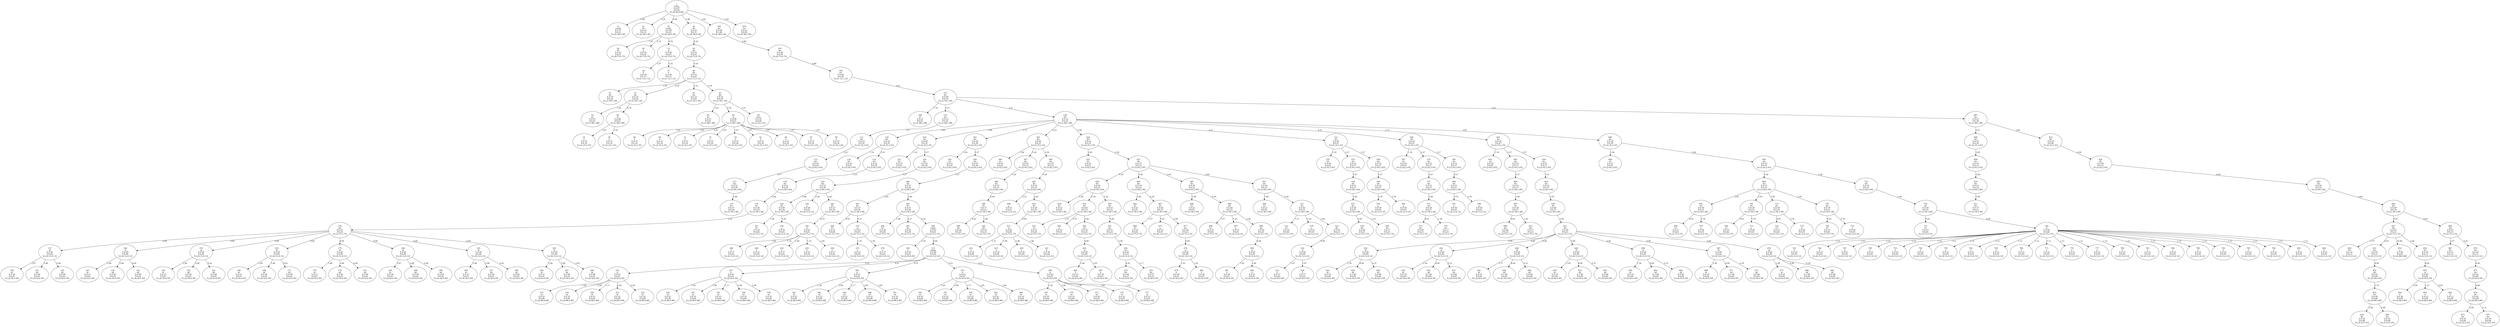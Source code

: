 digraph "webpage" {
body_fb5297ef868fa0cb9f752b0297ea2f9c [label="1\nbody\nE:0.47\nP:0.26\nS,L:[0.00,0.00]"]
script_c12fab89243811a5f2e2f4cf939d37f5 [label="13\nscript\nE:0.37\nP:0.21\nS,L:[0.38,0.38]"]
body_fb5297ef868fa0cb9f752b0297ea2f9c -> script_c12fab89243811a5f2e2f4cf939d37f5
 [label="0.00"]div_1c6dd692227a5c5a5361c4e4423dda6c [label="21\ndiv\nE:0.52\nP:0.31\nS,L:[0.38,0.38]"]
body_fb5297ef868fa0cb9f752b0297ea2f9c -> div_1c6dd692227a5c5a5361c4e4423dda6c
 [label="5.24"]script_66c0744e52dfb9e475714321ec61db8b [label="25\nscript\nE:0.24\nP:0.21\nS,L:[0.38,0.38]"]
body_fb5297ef868fa0cb9f752b0297ea2f9c -> script_66c0744e52dfb9e475714321ec61db8b
 [label="0.00"]h2_130dd8fb8b07e5e3f13813d70118dcce [label="26\nh2\nE:0.23\nP:0.01\nS,L:[0.75,0.75]"]
script_66c0744e52dfb9e475714321ec61db8b -> h2_130dd8fb8b07e5e3f13813d70118dcce
 [label="1.45"]p_95be155cf889349e020786c8366e3159 [label="28\np\nE:0.34\nP:0.02\nS,L:[0.75,0.75]"]
script_66c0744e52dfb9e475714321ec61db8b -> p_95be155cf889349e020786c8366e3159
 [label="2.72"]ul_7a0e9437049d2d80ca1f5f6d34b7ab6b [label="33\nul\nE:0.08\nP:0.03\nS,L:[0.75,0.75]"]
script_66c0744e52dfb9e475714321ec61db8b -> ul_7a0e9437049d2d80ca1f5f6d34b7ab6b
 [label="0.76"]li_7c1bfd65fc61188c87f6bacb6b619fc6 [label="34\nli\nE:0.29\nP:0.13\nS,L:[1.12,1.12]"]
ul_7a0e9437049d2d80ca1f5f6d34b7ab6b -> li_7c1bfd65fc61188c87f6bacb6b619fc6
 [label="1.47"]li_6e60403a93f7b58f3121bc91faafb3ea [label="37\nli\nE:0.30\nP:0.13\nS,L:[1.12,1.12]"]
ul_7a0e9437049d2d80ca1f5f6d34b7ab6b -> li_6e60403a93f7b58f3121bc91faafb3ea
 [label="1.52"]div_434998e54c1dd1c98b4f5ae420c2818b [label="42\ndiv\nE:0.22\nP:0.31\nS,L:[0.38,0.38]"]
body_fb5297ef868fa0cb9f752b0297ea2f9c -> div_434998e54c1dd1c98b4f5ae420c2818b
 [label="1.80"]div_5018d1fbdadc409278e4d0bcccc70e5c [label="45\ndiv\nE:0.52\nP:0.43\nS,L:[0.75,0.75]"]
div_434998e54c1dd1c98b4f5ae420c2818b -> div_5018d1fbdadc409278e4d0bcccc70e5c
 [label="5.24"]div_5028d960a1c411b0376de60c6b431ddb [label="46\ndiv\nE:0.52\nP:0.43\nS,L:[1.12,1.12]"]
div_5018d1fbdadc409278e4d0bcccc70e5c -> div_5028d960a1c411b0376de60c6b431ddb
 [label="5.24"]div_eae5231d49a7966b188aa20d78355f9f [label="47\ndiv\nE:0.19\nP:0.20\nS,L:[1.50,1.50]"]
div_5028d960a1c411b0376de60c6b431ddb -> div_eae5231d49a7966b188aa20d78355f9f
 [label="1.54"]div_332885c4c2f4d166e52ebcb920ea963e [label="51\ndiv\nE:0.23\nP:0.20\nS,L:[1.50,1.50]"]
div_5028d960a1c411b0376de60c6b431ddb -> div_332885c4c2f4d166e52ebcb920ea963e
 [label="2.32"]h2_a8121fb2b73ac0896ff591baf17a1450 [label="52\nh2\nE:0.23\nP:0.01\nS,L:[1.88,1.88]"]
div_332885c4c2f4d166e52ebcb920ea963e -> h2_a8121fb2b73ac0896ff591baf17a1450
 [label="1.45"]ul_68a589c7a7d3169f93df986e60c67ccc [label="54\nul\nE:0.08\nP:0.03\nS,L:[1.88,1.88]"]
div_332885c4c2f4d166e52ebcb920ea963e -> ul_68a589c7a7d3169f93df986e60c67ccc
 [label="0.76"]li_71b481aca41fb7b68fe2c6e58df0936e [label="55\nli\nE:0.33\nP:0.14\nS,L:[2.25,2.25]"]
ul_68a589c7a7d3169f93df986e60c67ccc -> li_71b481aca41fb7b68fe2c6e58df0936e
 [label="1.63"]li_8fa63c4628a1b28464ec0fad15faf89e [label="58\nli\nE:0.33\nP:0.14\nS,L:[2.25,2.25]"]
ul_68a589c7a7d3169f93df986e60c67ccc -> li_8fa63c4628a1b28464ec0fad15faf89e
 [label="1.63"]div_1f1d6217e494f2a5456dfd26fb3d00f1 [label="61\ndiv\nE:0.23\nP:0.20\nS,L:[1.50,1.50]"]
div_5028d960a1c411b0376de60c6b431ddb -> div_1f1d6217e494f2a5456dfd26fb3d00f1
 [label="2.32"]div_9a1cfbc14a2f0c7a38fdadc857cf62de [label="62\ndiv\nE:0.32\nP:0.20\nS,L:[1.50,1.50]"]
div_5028d960a1c411b0376de60c6b431ddb -> div_9a1cfbc14a2f0c7a38fdadc857cf62de
 [label="3.19"]h2_3091772360ca76ca8c5f30d4667769e0 [label="63\nh2\nE:0.23\nP:0.01\nS,L:[1.88,1.88]"]
div_9a1cfbc14a2f0c7a38fdadc857cf62de -> h2_3091772360ca76ca8c5f30d4667769e0
 [label="1.45"]ul_3e052009a16f91ad24e4ab1a8c48dc35 [label="65\nul\nE:0.08\nP:0.03\nS,L:[1.88,1.88]"]
div_9a1cfbc14a2f0c7a38fdadc857cf62de -> ul_3e052009a16f91ad24e4ab1a8c48dc35
 [label="0.76"]li_0e9da5a6723a672e5abedeab1d2c12eb [label="66\nli\nE:0.33\nP:0.14\nS,L:[2.25,2.25]"]
ul_3e052009a16f91ad24e4ab1a8c48dc35 -> li_0e9da5a6723a672e5abedeab1d2c12eb
 [label="1.63"]li_94ea8ef314f3858e49ef279d3fafd1ee [label="69\nli\nE:0.33\nP:0.14\nS,L:[2.25,2.25]"]
ul_3e052009a16f91ad24e4ab1a8c48dc35 -> li_94ea8ef314f3858e49ef279d3fafd1ee
 [label="1.63"]li_f35a91a9918fcd455f641ed50a78225e [label="72\nli\nE:0.33\nP:0.14\nS,L:[2.25,2.25]"]
ul_3e052009a16f91ad24e4ab1a8c48dc35 -> li_f35a91a9918fcd455f641ed50a78225e
 [label="1.63"]li_5837144e359b726584736281b919c4de [label="75\nli\nE:0.33\nP:0.24\nS,L:[2.25,2.25]"]
ul_3e052009a16f91ad24e4ab1a8c48dc35 -> li_5837144e359b726584736281b919c4de
 [label="1.67"]li_f17f91eeb5281ff2fedea5366ff2f1ca [label="78\nli\nE:0.33\nP:0.24\nS,L:[2.25,2.25]"]
ul_3e052009a16f91ad24e4ab1a8c48dc35 -> li_f17f91eeb5281ff2fedea5366ff2f1ca
 [label="1.67"]li_7e04761a2f6a079eea0140928f5b6fd8 [label="81\nli\nE:0.33\nP:0.24\nS,L:[2.25,2.25]"]
ul_3e052009a16f91ad24e4ab1a8c48dc35 -> li_7e04761a2f6a079eea0140928f5b6fd8
 [label="1.67"]li_05763edae37108c3d8899dbb7da9ebf2 [label="84\nli\nE:0.33\nP:0.24\nS,L:[2.25,2.25]"]
ul_3e052009a16f91ad24e4ab1a8c48dc35 -> li_05763edae37108c3d8899dbb7da9ebf2
 [label="1.67"]li_6c3885921614e43213b8e1652152ac86 [label="87\nli\nE:0.33\nP:0.24\nS,L:[2.25,2.25]"]
ul_3e052009a16f91ad24e4ab1a8c48dc35 -> li_6c3885921614e43213b8e1652152ac86
 [label="1.67"]li_cd14c2716ca8a94792023d1c283fa91d [label="90\nli\nE:0.33\nP:0.24\nS,L:[2.25,2.25]"]
ul_3e052009a16f91ad24e4ab1a8c48dc35 -> li_cd14c2716ca8a94792023d1c283fa91d
 [label="1.67"]form_ddd08aa1c13b14db3bbefbfb0cb6e8ec [label="94\nform\nE:0.52\nP:0.00\nS,L:[2.25,2.25]"]
div_9a1cfbc14a2f0c7a38fdadc857cf62de -> form_ddd08aa1c13b14db3bbefbfb0cb6e8ec
 [label="3.27"]div_b21b6eb8ff717a0f144ec55a33401610 [label="104\ndiv\nE:0.26\nP:1.00\nS,L:[0.38,0.38]"]
body_fb5297ef868fa0cb9f752b0297ea2f9c -> div_b21b6eb8ff717a0f144ec55a33401610
 [label="2.62"]div_09cfe943909c2e5a0a1a0d92c99a3c61 [label="105\ndiv\nE:0.49\nP:0.59\nS,L:[0.75,0.75]"]
div_b21b6eb8ff717a0f144ec55a33401610 -> div_09cfe943909c2e5a0a1a0d92c99a3c61
 [label="4.86"]div_40af9b20b50f8afd12f086c6d57bbb4c [label="106\ndiv\nE:0.49\nP:0.59\nS,L:[1.12,1.12]"]
div_09cfe943909c2e5a0a1a0d92c99a3c61 -> div_40af9b20b50f8afd12f086c6d57bbb4c
 [label="4.86"]div_9e84ef4c660207f2e81d120d16371ac6 [label="107\ndiv\nE:0.46\nP:0.35\nS,L:[1.50,1.50]"]
div_40af9b20b50f8afd12f086c6d57bbb4c -> div_9e84ef4c660207f2e81d120d16371ac6
 [label="4.61"]h1_471841606ea9a4ac4b4f6346a696ea50 [label="108\nh1\nE:0.23\nP:0.01\nS,L:[1.88,1.88]"]
div_9e84ef4c660207f2e81d120d16371ac6 -> h1_471841606ea9a4ac4b4f6346a696ea50
 [label="1.74"]div_70b1cc6dc9893f86beaea3b538c7bad1 [label="110\ndiv\nE:0.53\nP:0.35\nS,L:[1.88,1.88]"]
div_9e84ef4c660207f2e81d120d16371ac6 -> div_70b1cc6dc9893f86beaea3b538c7bad1
 [label="5.27"]div_f2f8701f76a946da4fffc9cb145646b6 [label="111\ndiv\nE:0.53\nP:0.35\nS,L:[2.25,2.25]"]
div_70b1cc6dc9893f86beaea3b538c7bad1 -> div_f2f8701f76a946da4fffc9cb145646b6
 [label="5.27"]div_bb8d61ca58cdd43eff8d11f97e0763fb [label="112\ndiv\nE:0.52\nP:0.29\nS,L:[2.62,2.62]"]
div_f2f8701f76a946da4fffc9cb145646b6 -> div_bb8d61ca58cdd43eff8d11f97e0763fb
 [label="5.21"]div_d92669f27b39ccc59277915501dceeb6 [label="113\ndiv\nE:0.52\nP:0.29\nS,L:[3.00,3.00]"]
div_bb8d61ca58cdd43eff8d11f97e0763fb -> div_d92669f27b39ccc59277915501dceeb6
 [label="4.17"]div_c2787047e9d41973892542f843595e88 [label="114\ndiv\nE:0.37\nP:0.29\nS,L:[3.38,3.38]"]
div_d92669f27b39ccc59277915501dceeb6 -> div_c2787047e9d41973892542f843595e88
 [label="2.96"]div_9bd327d702b54764823e7cd777823db8 [label="128\ndiv\nE:0.53\nP:0.35\nS,L:[1.88,1.88]"]
div_9e84ef4c660207f2e81d120d16371ac6 -> div_9bd327d702b54764823e7cd777823db8
 [label="5.27"]div_3a16cb89703fb8b8fdb2964b900fd357 [label="129\ndiv\nE:0.33\nP:0.35\nS,L:[2.25,2.25]"]
div_9bd327d702b54764823e7cd777823db8 -> div_3a16cb89703fb8b8fdb2964b900fd357
 [label="2.65"]h2_5a53cb65b265ad2162fc1b103d16c9e5 [label="130\nh2\nE:0.23\nP:0.01\nS,L:[2.62,2.62]"]
div_3a16cb89703fb8b8fdb2964b900fd357 -> h2_5a53cb65b265ad2162fc1b103d16c9e5
 [label="1.14"]div_e9e7ac00310896fb49d8be0953a9dd11 [label="133\ndiv\nE:0.52\nP:0.29\nS,L:[2.62,2.62]"]
div_3a16cb89703fb8b8fdb2964b900fd357 -> div_e9e7ac00310896fb49d8be0953a9dd11
 [label="5.21"]div_1a73d55346984739eb62d8f7875f59b1 [label="134\ndiv\nE:0.52\nP:0.29\nS,L:[3.00,3.00]"]
div_e9e7ac00310896fb49d8be0953a9dd11 -> div_1a73d55346984739eb62d8f7875f59b1
 [label="5.21"]div_5930a53d64efd3bcb58ccfdd2e45e3a3 [label="135\ndiv\nE:0.36\nP:0.29\nS,L:[3.38,3.38]"]
div_1a73d55346984739eb62d8f7875f59b1 -> div_5930a53d64efd3bcb58ccfdd2e45e3a3
 [label="2.88"]div_5e56170393e27c7e0291ee08138e49de [label="136\ndiv\nE:0.23\nP:0.20\nS,L:[3.75,3.75]"]
div_5930a53d64efd3bcb58ccfdd2e45e3a3 -> div_5e56170393e27c7e0291ee08138e49de
 [label="2.32"]dl_e73a69cea66b73cd0f1f63b47243fb8d [label="137\ndl\nE:0.00\nP:0.00\nS,L:[4.12,4.12]"]
div_5e56170393e27c7e0291ee08138e49de -> dl_e73a69cea66b73cd0f1f63b47243fb8d
 [label="0.00"]dt_2399f3f9b15212aee761aa26df2b9ed3 [label="138\ndt\nE:0.36\nP:0.01\nS,L:[4.50,4.50]"]
dl_e73a69cea66b73cd0f1f63b47243fb8d -> dt_2399f3f9b15212aee761aa26df2b9ed3
 [label="2.87"]dd_60edbed79bc2126b3203549b423c2ef0 [label="141\ndd\nE:0.56\nP:0.02\nS,L:[4.50,4.50]"]
dl_e73a69cea66b73cd0f1f63b47243fb8d -> dd_60edbed79bc2126b3203549b423c2ef0
 [label="3.48"]dd_c91c45d7d88406db72e5678fc6b75b0f [label="143\ndd\nE:0.09\nP:0.02\nS,L:[4.50,4.50]"]
dl_e73a69cea66b73cd0f1f63b47243fb8d -> dd_c91c45d7d88406db72e5678fc6b75b0f
 [label="0.44"]dl_0d7502392947732ab8fcb6b4d36bb04e [label="146\ndl\nE:0.00\nP:0.00\nS,L:[4.12,4.12]"]
div_5e56170393e27c7e0291ee08138e49de -> dl_0d7502392947732ab8fcb6b4d36bb04e
 [label="0.00"]dt_fed1103d82cf3f6e9d8b7b9be6c06992 [label="147\ndt\nE:0.21\nP:0.01\nS,L:[4.50,4.50]"]
dl_0d7502392947732ab8fcb6b4d36bb04e -> dt_fed1103d82cf3f6e9d8b7b9be6c06992
 [label="1.66"]dd_5b5d78a476b598cbc764d34a7f7edf59 [label="150\ndd\nE:0.56\nP:0.02\nS,L:[4.50,4.50]"]
dl_0d7502392947732ab8fcb6b4d36bb04e -> dd_5b5d78a476b598cbc764d34a7f7edf59
 [label="3.48"]dd_d7a740c255ab72c18140aa6fb5c7598c [label="152\ndd\nE:0.09\nP:0.02\nS,L:[4.50,4.50]"]
dl_0d7502392947732ab8fcb6b4d36bb04e -> dd_d7a740c255ab72c18140aa6fb5c7598c
 [label="0.44"]dl_4ad8ba590ae6788691028addd6735fdd [label="155\ndl\nE:0.00\nP:0.00\nS,L:[4.12,4.12]"]
div_5e56170393e27c7e0291ee08138e49de -> dl_4ad8ba590ae6788691028addd6735fdd
 [label="0.00"]dt_a478e7d8e026bb2edb90bcac241c031a [label="156\ndt\nE:0.21\nP:0.01\nS,L:[4.50,4.50]"]
dl_4ad8ba590ae6788691028addd6735fdd -> dt_a478e7d8e026bb2edb90bcac241c031a
 [label="1.66"]dd_c3adde5afe6f04d57ab63688d4da0102 [label="159\ndd\nE:0.56\nP:0.02\nS,L:[4.50,4.50]"]
dl_4ad8ba590ae6788691028addd6735fdd -> dd_c3adde5afe6f04d57ab63688d4da0102
 [label="3.48"]dd_b6983448b0b5cae8ab70dfba9b4d8f11 [label="161\ndd\nE:0.08\nP:0.02\nS,L:[4.50,4.50]"]
dl_4ad8ba590ae6788691028addd6735fdd -> dd_b6983448b0b5cae8ab70dfba9b4d8f11
 [label="0.42"]dl_46d9a58e51664e2584ca2dd3e9b25ca2 [label="165\ndl\nE:0.00\nP:0.00\nS,L:[4.12,4.12]"]
div_5e56170393e27c7e0291ee08138e49de -> dl_46d9a58e51664e2584ca2dd3e9b25ca2
 [label="0.00"]dt_e665a6c1887425f87b3535cb922061b8 [label="166\ndt\nE:0.21\nP:0.01\nS,L:[4.50,4.50]"]
dl_46d9a58e51664e2584ca2dd3e9b25ca2 -> dt_e665a6c1887425f87b3535cb922061b8
 [label="1.66"]dd_595575702fe177182bcaa0361685e156 [label="169\ndd\nE:0.56\nP:0.02\nS,L:[4.50,4.50]"]
dl_46d9a58e51664e2584ca2dd3e9b25ca2 -> dd_595575702fe177182bcaa0361685e156
 [label="3.48"]dd_f4a0d042884becf9983a35deb6a6e11b [label="171\ndd\nE:0.08\nP:0.02\nS,L:[4.50,4.50]"]
dl_46d9a58e51664e2584ca2dd3e9b25ca2 -> dd_f4a0d042884becf9983a35deb6a6e11b
 [label="0.42"]dl_2cc97f5921115f8656cf6de9869100ea [label="175\ndl\nE:0.00\nP:0.00\nS,L:[4.12,4.12]"]
div_5e56170393e27c7e0291ee08138e49de -> dl_2cc97f5921115f8656cf6de9869100ea
 [label="0.00"]dt_29e02bb9e43bc17b77b4c615461d6d34 [label="176\ndt\nE:0.21\nP:0.01\nS,L:[4.50,4.50]"]
dl_2cc97f5921115f8656cf6de9869100ea -> dt_29e02bb9e43bc17b77b4c615461d6d34
 [label="1.66"]dd_8f420b7e9054851acc2297b3ec7a1723 [label="179\ndd\nE:0.56\nP:0.02\nS,L:[4.50,4.50]"]
dl_2cc97f5921115f8656cf6de9869100ea -> dd_8f420b7e9054851acc2297b3ec7a1723
 [label="3.48"]dd_ec53a834203f16ed68a648ff68e11068 [label="181\ndd\nE:0.09\nP:0.02\nS,L:[4.50,4.50]"]
dl_2cc97f5921115f8656cf6de9869100ea -> dd_ec53a834203f16ed68a648ff68e11068
 [label="0.44"]dl_8eb0a969ae8a74b5c7a2184562b2174b [label="184\ndl\nE:0.00\nP:0.00\nS,L:[4.12,4.12]"]
div_5e56170393e27c7e0291ee08138e49de -> dl_8eb0a969ae8a74b5c7a2184562b2174b
 [label="0.00"]dt_893c45315e78b3be8490ad9fa6082b4c [label="185\ndt\nE:0.36\nP:0.01\nS,L:[4.50,4.50]"]
dl_8eb0a969ae8a74b5c7a2184562b2174b -> dt_893c45315e78b3be8490ad9fa6082b4c
 [label="2.87"]dd_03572801ebdfae3c433367577a24d0a8 [label="188\ndd\nE:0.56\nP:0.02\nS,L:[4.50,4.50]"]
dl_8eb0a969ae8a74b5c7a2184562b2174b -> dd_03572801ebdfae3c433367577a24d0a8
 [label="3.48"]dd_58065ce63e91299968e153b426ca4674 [label="190\ndd\nE:0.09\nP:0.02\nS,L:[4.50,4.50]"]
dl_8eb0a969ae8a74b5c7a2184562b2174b -> dd_58065ce63e91299968e153b426ca4674
 [label="0.44"]dl_18914ce6dc2757f7e6c5ad7e8e933fc2 [label="193\ndl\nE:0.00\nP:0.00\nS,L:[4.12,4.12]"]
div_5e56170393e27c7e0291ee08138e49de -> dl_18914ce6dc2757f7e6c5ad7e8e933fc2
 [label="0.00"]dt_77627bc226cee3f3828cfd4bf34b10f5 [label="194\ndt\nE:0.21\nP:0.01\nS,L:[4.50,4.50]"]
dl_18914ce6dc2757f7e6c5ad7e8e933fc2 -> dt_77627bc226cee3f3828cfd4bf34b10f5
 [label="1.66"]dd_57048748fdb6455e74b893ba864a32ca [label="197\ndd\nE:0.56\nP:0.02\nS,L:[4.50,4.50]"]
dl_18914ce6dc2757f7e6c5ad7e8e933fc2 -> dd_57048748fdb6455e74b893ba864a32ca
 [label="3.48"]dd_a47eafe88b69e88b30434e68a1f9e0b1 [label="199\ndd\nE:0.08\nP:0.02\nS,L:[4.50,4.50]"]
dl_18914ce6dc2757f7e6c5ad7e8e933fc2 -> dd_a47eafe88b69e88b30434e68a1f9e0b1
 [label="0.42"]dl_b1af3fdba1d7353eda4401f086cfe0c4 [label="203\ndl\nE:0.00\nP:0.00\nS,L:[4.12,4.12]"]
div_5e56170393e27c7e0291ee08138e49de -> dl_b1af3fdba1d7353eda4401f086cfe0c4
 [label="0.00"]dt_4f3d3cd532e87845b79db1b8d96c4925 [label="204\ndt\nE:0.21\nP:0.01\nS,L:[4.50,4.50]"]
dl_b1af3fdba1d7353eda4401f086cfe0c4 -> dt_4f3d3cd532e87845b79db1b8d96c4925
 [label="1.66"]dd_290e10c0f1a041d92d25b0ba408f32a1 [label="207\ndd\nE:0.56\nP:0.02\nS,L:[4.50,4.50]"]
dl_b1af3fdba1d7353eda4401f086cfe0c4 -> dd_290e10c0f1a041d92d25b0ba408f32a1
 [label="3.48"]dd_e6fe2d7dc1f4348c7874a2fd9cc5bdf2 [label="209\ndd\nE:0.08\nP:0.02\nS,L:[4.50,4.50]"]
dl_b1af3fdba1d7353eda4401f086cfe0c4 -> dd_e6fe2d7dc1f4348c7874a2fd9cc5bdf2
 [label="0.42"]div_41ee18bdbfb965470d4bb31b0558001b [label="220\ndiv\nE:0.40\nP:0.35\nS,L:[2.25,2.25]"]
div_9bd327d702b54764823e7cd777823db8 -> div_41ee18bdbfb965470d4bb31b0558001b
 [label="3.96"]h2_cdfbb1c545722f4d9f0052aaaee9e95e [label="221\nh2\nE:0.23\nP:0.01\nS,L:[2.62,2.62]"]
div_41ee18bdbfb965470d4bb31b0558001b -> h2_cdfbb1c545722f4d9f0052aaaee9e95e
 [label="1.14"]div_73161bb2223f7ab9d7c4ed709574e754 [label="224\ndiv\nE:0.53\nP:0.36\nS,L:[2.62,2.62]"]
div_41ee18bdbfb965470d4bb31b0558001b -> div_73161bb2223f7ab9d7c4ed709574e754
 [label="5.27"]div_c548fb4a29e2e11eb19ee2eafebfe09b [label="225\ndiv\nE:0.53\nP:0.36\nS,L:[3.00,3.00]"]
div_73161bb2223f7ab9d7c4ed709574e754 -> div_c548fb4a29e2e11eb19ee2eafebfe09b
 [label="5.27"]div_df7811fb2303d8cb803af041ab94ddcf [label="226\ndiv\nE:0.40\nP:0.36\nS,L:[3.38,3.38]"]
div_c548fb4a29e2e11eb19ee2eafebfe09b -> div_df7811fb2303d8cb803af041ab94ddcf
 [label="3.96"]h3_38154dbe4999de89da43980a10c45746 [label="227\nh3\nE:0.29\nP:0.04\nS,L:[3.75,3.75]"]
div_df7811fb2303d8cb803af041ab94ddcf -> h3_38154dbe4999de89da43980a10c45746
 [label="1.46"]p_09a76b6b8873bcd240b2eda54729fc26 [label="234\np\nE:0.56\nP:0.02\nS,L:[4.12,4.12]"]
div_df7811fb2303d8cb803af041ab94ddcf -> p_09a76b6b8873bcd240b2eda54729fc26
 [label="5.56"]p_ff1f3fad7d658bdc0abf9b5d48501518 [label="242\np\nE:0.56\nP:0.02\nS,L:[4.12,4.12]"]
div_c548fb4a29e2e11eb19ee2eafebfe09b -> p_ff1f3fad7d658bdc0abf9b5d48501518
 [label="5.56"]div_84f7c6a3b412734f8dd6983278583cfb [label="244\ndiv\nE:0.27\nP:0.36\nS,L:[3.38,3.38]"]
div_c548fb4a29e2e11eb19ee2eafebfe09b -> div_84f7c6a3b412734f8dd6983278583cfb
 [label="2.65"]ul_9a9711503717b64b5df1c8bd9f830ec7 [label="245\nul\nE:0.03\nP:0.01\nS,L:[3.75,3.75]"]
div_84f7c6a3b412734f8dd6983278583cfb -> ul_9a9711503717b64b5df1c8bd9f830ec7
 [label="0.33"]li_c325b57b5df7957285a5a4a6f1b6626e [label="246\nli\nE:0.37\nP:0.02\nS,L:[4.12,4.12]"]
ul_9a9711503717b64b5df1c8bd9f830ec7 -> li_c325b57b5df7957285a5a4a6f1b6626e
 [label="1.85"]li_968535eb6df09e1c7aaff5a3e0de1e29 [label="249\nli\nE:0.22\nP:0.02\nS,L:[4.12,4.12]"]
ul_9a9711503717b64b5df1c8bd9f830ec7 -> li_968535eb6df09e1c7aaff5a3e0de1e29
 [label="1.10"]li_00a042cc70f47be6423a7ac543460581 [label="252\nli\nE:0.37\nP:0.02\nS,L:[4.12,4.12]"]
ul_9a9711503717b64b5df1c8bd9f830ec7 -> li_00a042cc70f47be6423a7ac543460581
 [label="1.85"]li_9fea66f20961c49ba1a39b31cd832f79 [label="255\nli\nE:0.22\nP:0.02\nS,L:[4.12,4.12]"]
ul_9a9711503717b64b5df1c8bd9f830ec7 -> li_9fea66f20961c49ba1a39b31cd832f79
 [label="1.10"]li_40e2837bfc81974727c541e68dc0d02c [label="258\nli\nE:0.37\nP:0.02\nS,L:[4.12,4.12]"]
ul_9a9711503717b64b5df1c8bd9f830ec7 -> li_40e2837bfc81974727c541e68dc0d02c
 [label="1.85"]div_e75759e7f11b5559309344b85d586f2a [label="261\ndiv\nE:0.34\nP:0.36\nS,L:[2.25,2.25]"]
div_9bd327d702b54764823e7cd777823db8 -> div_e75759e7f11b5559309344b85d586f2a
 [label="2.75"]h2_affc96ec4e9958bae45c43a771b37272 [label="262\nh2\nE:0.21\nP:0.01\nS,L:[2.62,2.62]"]
div_e75759e7f11b5559309344b85d586f2a -> h2_affc96ec4e9958bae45c43a771b37272
 [label="1.06"]div_b9865d4f1f78f97d2c2539c88f2363fc [label="265\ndiv\nE:0.53\nP:0.36\nS,L:[2.62,2.62]"]
div_e75759e7f11b5559309344b85d586f2a -> div_b9865d4f1f78f97d2c2539c88f2363fc
 [label="5.27"]div_9940c2072948679a7988ae01cd21f605 [label="266\ndiv\nE:0.53\nP:0.36\nS,L:[3.00,3.00]"]
div_b9865d4f1f78f97d2c2539c88f2363fc -> div_9940c2072948679a7988ae01cd21f605
 [label="5.27"]div_87fce869a0e861ee5ffc96c303572b05 [label="267\ndiv\nE:0.27\nP:0.36\nS,L:[3.38,3.38]"]
div_9940c2072948679a7988ae01cd21f605 -> div_87fce869a0e861ee5ffc96c303572b05
 [label="2.65"]h3_0f6d7b5ea8fb6b0ccd17a0eb9f005253 [label="268\nh3\nE:0.21\nP:0.04\nS,L:[3.75,3.75]"]
div_87fce869a0e861ee5ffc96c303572b05 -> h3_0f6d7b5ea8fb6b0ccd17a0eb9f005253
 [label="0.83"]ul_791804f630eed9c5499b31281c400e8b [label="274\nul\nE:0.03\nP:0.01\nS,L:[3.75,3.75]"]
div_87fce869a0e861ee5ffc96c303572b05 -> ul_791804f630eed9c5499b31281c400e8b
 [label="0.33"]li_cfd52ab03f6efeaa814fd37eeb41abb9 [label="275\nli\nE:0.22\nP:0.02\nS,L:[4.12,4.12]"]
ul_791804f630eed9c5499b31281c400e8b -> li_cfd52ab03f6efeaa814fd37eeb41abb9
 [label="1.10"]li_ca31fbb2c08a339293bcc32304575d55 [label="278\nli\nE:0.37\nP:0.02\nS,L:[4.12,4.12]"]
ul_791804f630eed9c5499b31281c400e8b -> li_ca31fbb2c08a339293bcc32304575d55
 [label="1.85"]div_eb9f6d86378d512ea086bf17715f67dd [label="281\ndiv\nE:0.31\nP:0.36\nS,L:[3.38,3.38]"]
div_9940c2072948679a7988ae01cd21f605 -> div_eb9f6d86378d512ea086bf17715f67dd
 [label="2.49"]h3_22b1512ba868e1565bf1ce8cd02e4661 [label="282\nh3\nE:0.36\nP:0.04\nS,L:[3.75,3.75]"]
div_eb9f6d86378d512ea086bf17715f67dd -> h3_22b1512ba868e1565bf1ce8cd02e4661
 [label="1.46"]div_ca04c7d21bfd12db83352330779e276b [label="291\ndiv\nE:0.26\nP:0.20\nS,L:[3.75,3.75]"]
div_eb9f6d86378d512ea086bf17715f67dd -> div_ca04c7d21bfd12db83352330779e276b
 [label="2.11"]table_11b726dc8a348e3f45f60a79019719f0 [label="300\ntable\nE:0.03\nP:0.01\nS,L:[3.75,3.75]"]
div_eb9f6d86378d512ea086bf17715f67dd -> table_11b726dc8a348e3f45f60a79019719f0
 [label="0.33"]tr_bd7a9d61820265056d6853ebd204fbe6 [label="302\ntr\nE:0.39\nP:0.01\nS,L:[4.50,4.50]"]
table_11b726dc8a348e3f45f60a79019719f0 -> tr_bd7a9d61820265056d6853ebd204fbe6
 [label="1.93"]tbody_778888f6e6b9c2d7721fcc881ba99310 [label="313\ntbody\nE:0.00\nP:0.00\nS,L:[4.12,4.12]"]
table_11b726dc8a348e3f45f60a79019719f0 -> tbody_778888f6e6b9c2d7721fcc881ba99310
 [label="0.00"]tr_6882dd3b1918b806a9d2c18418a7b54c [label="314\ntr\nE:0.03\nP:0.01\nS,L:[4.50,4.50]"]
tbody_778888f6e6b9c2d7721fcc881ba99310 -> tr_6882dd3b1918b806a9d2c18418a7b54c
 [label="0.21"]td_6b3c5ed3eb0832384e0e2839977857c3 [label="315\ntd\nE:0.25\nP:0.06\nS,L:[4.88,4.88]"]
tr_6882dd3b1918b806a9d2c18418a7b54c -> td_6b3c5ed3eb0832384e0e2839977857c3
 [label="1.26"]td_14e420398a0db433454e6819ba09ec65 [label="318\ntd\nE:0.32\nP:0.06\nS,L:[4.88,4.88]"]
tr_6882dd3b1918b806a9d2c18418a7b54c -> td_14e420398a0db433454e6819ba09ec65
 [label="2.00"]td_0395d3ee1810f8855cb363a95d7bdfe4 [label="320\ntd\nE:0.23\nP:0.06\nS,L:[4.88,4.88]"]
tr_6882dd3b1918b806a9d2c18418a7b54c -> td_0395d3ee1810f8855cb363a95d7bdfe4
 [label="1.17"]td_efe2f95d59e66b2bf8f02e319859fa7f [label="323\ntd\nE:0.32\nP:0.06\nS,L:[4.88,4.88]"]
tr_6882dd3b1918b806a9d2c18418a7b54c -> td_efe2f95d59e66b2bf8f02e319859fa7f
 [label="2.00"]td_2624b41fe4886bc87224ec7427ff1a84 [label="325\ntd\nE:0.32\nP:0.06\nS,L:[4.88,4.88]"]
tr_6882dd3b1918b806a9d2c18418a7b54c -> td_2624b41fe4886bc87224ec7427ff1a84
 [label="2.00"]tr_554059f587445525f63d5a5a79eddca8 [label="327\ntr\nE:0.03\nP:0.01\nS,L:[4.50,4.50]"]
tbody_778888f6e6b9c2d7721fcc881ba99310 -> tr_554059f587445525f63d5a5a79eddca8
 [label="0.21"]td_1df1243d9f230106d6e54cbea3a7fe01 [label="328\ntd\nE:0.25\nP:0.06\nS,L:[4.88,4.88]"]
tr_554059f587445525f63d5a5a79eddca8 -> td_1df1243d9f230106d6e54cbea3a7fe01
 [label="1.26"]td_75716546a033ab683ddf23c5b2c83b8a [label="331\ntd\nE:0.32\nP:0.06\nS,L:[4.88,4.88]"]
tr_554059f587445525f63d5a5a79eddca8 -> td_75716546a033ab683ddf23c5b2c83b8a
 [label="2.00"]td_3fcd206609b1c29857e9f7ea1d7b4b48 [label="333\ntd\nE:0.23\nP:0.06\nS,L:[4.88,4.88]"]
tr_554059f587445525f63d5a5a79eddca8 -> td_3fcd206609b1c29857e9f7ea1d7b4b48
 [label="1.17"]td_cbf9991f3ac78a722243220cb20af8d1 [label="336\ntd\nE:0.32\nP:0.06\nS,L:[4.88,4.88]"]
tr_554059f587445525f63d5a5a79eddca8 -> td_cbf9991f3ac78a722243220cb20af8d1
 [label="2.00"]td_2770d4ca4d932e875eb2894ca422cfbc [label="338\ntd\nE:0.32\nP:0.06\nS,L:[4.88,4.88]"]
tr_554059f587445525f63d5a5a79eddca8 -> td_2770d4ca4d932e875eb2894ca422cfbc
 [label="2.00"]tr_539628cb3332dae6a989d2d1d6e9a544 [label="340\ntr\nE:0.03\nP:0.01\nS,L:[4.50,4.50]"]
tbody_778888f6e6b9c2d7721fcc881ba99310 -> tr_539628cb3332dae6a989d2d1d6e9a544
 [label="0.21"]td_65814160fb494fd64189ecd1333f78bf [label="341\ntd\nE:0.25\nP:0.06\nS,L:[4.88,4.88]"]
tr_539628cb3332dae6a989d2d1d6e9a544 -> td_65814160fb494fd64189ecd1333f78bf
 [label="1.26"]td_7f950d364335702dd0030d6ca49a15c2 [label="344\ntd\nE:0.32\nP:0.06\nS,L:[4.88,4.88]"]
tr_539628cb3332dae6a989d2d1d6e9a544 -> td_7f950d364335702dd0030d6ca49a15c2
 [label="2.00"]td_cde44fd58fb745eac68c375f745201a3 [label="346\ntd\nE:0.23\nP:0.06\nS,L:[4.88,4.88]"]
tr_539628cb3332dae6a989d2d1d6e9a544 -> td_cde44fd58fb745eac68c375f745201a3
 [label="1.17"]td_0dfdffe1d74e95f8857ea42ccde98603 [label="349\ntd\nE:0.32\nP:0.06\nS,L:[4.88,4.88]"]
tr_539628cb3332dae6a989d2d1d6e9a544 -> td_0dfdffe1d74e95f8857ea42ccde98603
 [label="2.00"]td_9a9414072449c2fd6ea022e4b74558c5 [label="351\ntd\nE:0.32\nP:0.06\nS,L:[4.88,4.88]"]
tr_539628cb3332dae6a989d2d1d6e9a544 -> td_9a9414072449c2fd6ea022e4b74558c5
 [label="2.00"]tr_76c77f5cabdd8917f79db4ca231b84ea [label="353\ntr\nE:0.03\nP:0.01\nS,L:[4.50,4.50]"]
tbody_778888f6e6b9c2d7721fcc881ba99310 -> tr_76c77f5cabdd8917f79db4ca231b84ea
 [label="0.21"]td_59b489be05e38296eb58dbf3a3585a40 [label="354\ntd\nE:0.25\nP:0.06\nS,L:[4.88,4.88]"]
tr_76c77f5cabdd8917f79db4ca231b84ea -> td_59b489be05e38296eb58dbf3a3585a40
 [label="1.26"]td_25d2efb857a25f204abd38d9bc804a08 [label="357\ntd\nE:0.32\nP:0.06\nS,L:[4.88,4.88]"]
tr_76c77f5cabdd8917f79db4ca231b84ea -> td_25d2efb857a25f204abd38d9bc804a08
 [label="2.00"]td_94941185145f9151a1f080121ae280cf [label="359\ntd\nE:0.23\nP:0.06\nS,L:[4.88,4.88]"]
tr_76c77f5cabdd8917f79db4ca231b84ea -> td_94941185145f9151a1f080121ae280cf
 [label="1.17"]td_80a7d5e3bcbbbd21a5510265ddc448bf [label="362\ntd\nE:0.32\nP:0.06\nS,L:[4.88,4.88]"]
tr_76c77f5cabdd8917f79db4ca231b84ea -> td_80a7d5e3bcbbbd21a5510265ddc448bf
 [label="2.00"]td_1df58417b003f1fe0fbb79a51817ef67 [label="364\ntd\nE:0.32\nP:0.06\nS,L:[4.88,4.88]"]
tr_76c77f5cabdd8917f79db4ca231b84ea -> td_1df58417b003f1fe0fbb79a51817ef67
 [label="2.00"]tr_53763b502b5bc5dd89686058bae7d5a9 [label="366\ntr\nE:0.03\nP:0.01\nS,L:[4.50,4.50]"]
tbody_778888f6e6b9c2d7721fcc881ba99310 -> tr_53763b502b5bc5dd89686058bae7d5a9
 [label="0.21"]td_510faec63fa16818d73333414d343b28 [label="367\ntd\nE:0.25\nP:0.06\nS,L:[4.88,4.88]"]
tr_53763b502b5bc5dd89686058bae7d5a9 -> td_510faec63fa16818d73333414d343b28
 [label="1.26"]td_ef7e25f6287e196428ac6a6c21337ed5 [label="370\ntd\nE:0.32\nP:0.06\nS,L:[4.88,4.88]"]
tr_53763b502b5bc5dd89686058bae7d5a9 -> td_ef7e25f6287e196428ac6a6c21337ed5
 [label="2.00"]td_8d1b6c5b2f94d78e6fb2cab379f55590 [label="372\ntd\nE:0.24\nP:0.05\nS,L:[4.88,4.88]"]
tr_53763b502b5bc5dd89686058bae7d5a9 -> td_8d1b6c5b2f94d78e6fb2cab379f55590
 [label="1.18"]td_3cd97fa4680169ee3bd3a17b6913937d [label="375\ntd\nE:0.31\nP:0.05\nS,L:[4.88,4.88]"]
tr_53763b502b5bc5dd89686058bae7d5a9 -> td_3cd97fa4680169ee3bd3a17b6913937d
 [label="1.92"]td_9ba548a819e6fb5a5324347f5cc433e3 [label="377\ntd\nE:0.31\nP:0.05\nS,L:[4.88,4.88]"]
tr_53763b502b5bc5dd89686058bae7d5a9 -> td_9ba548a819e6fb5a5324347f5cc433e3
 [label="1.92"]div_9061090ba807b60f609a9cc132bb13da [label="383\ndiv\nE:0.42\nP:0.51\nS,L:[2.25,2.25]"]
div_9bd327d702b54764823e7cd777823db8 -> div_9061090ba807b60f609a9cc132bb13da
 [label="4.22"]h2_84a27ca3b2e724a4b948d617df82b3ad [label="384\nh2\nE:0.21\nP:0.01\nS,L:[2.62,2.62]"]
div_9061090ba807b60f609a9cc132bb13da -> h2_84a27ca3b2e724a4b948d617df82b3ad
 [label="1.04"]div_5a0bda036b1004a71fca89c8fed17afe [label="387\ndiv\nE:0.53\nP:0.33\nS,L:[2.62,2.62]"]
div_9061090ba807b60f609a9cc132bb13da -> div_5a0bda036b1004a71fca89c8fed17afe
 [label="5.26"]div_2f6136af4229802fdac80496da326238 [label="388\ndiv\nE:0.53\nP:0.33\nS,L:[3.00,3.00]"]
div_5a0bda036b1004a71fca89c8fed17afe -> div_2f6136af4229802fdac80496da326238
 [label="5.26"]div_6ffe317386203c8e6c64b87cc8ff0a48 [label="389\ndiv\nE:0.37\nP:0.33\nS,L:[3.38,3.38]"]
div_2f6136af4229802fdac80496da326238 -> div_6ffe317386203c8e6c64b87cc8ff0a48
 [label="3.00"]div_e7242a6398af6ba2c925baf59d51afed [label="390\ndiv\nE:0.44\nP:0.23\nS,L:[3.75,3.75]"]
div_6ffe317386203c8e6c64b87cc8ff0a48 -> div_e7242a6398af6ba2c925baf59d51afed
 [label="4.42"]div_8153c9a6642087797be7672d6b0f8e81 [label="392\ndiv\nE:0.19\nP:0.23\nS,L:[3.75,3.75]"]
div_6ffe317386203c8e6c64b87cc8ff0a48 -> div_8153c9a6642087797be7672d6b0f8e81
 [label="1.48"]div_bf33783f4a26e707978d8655122f5055 [label="400\ndiv\nE:0.53\nP:0.33\nS,L:[2.62,2.62]"]
div_9061090ba807b60f609a9cc132bb13da -> div_bf33783f4a26e707978d8655122f5055
 [label="5.26"]div_bb24a60d56b2c19f550234c97d172f72 [label="401\ndiv\nE:0.53\nP:0.33\nS,L:[3.00,3.00]"]
div_bf33783f4a26e707978d8655122f5055 -> div_bb24a60d56b2c19f550234c97d172f72
 [label="5.26"]p_2ab9dae1848ece15830e5582f659a1ad [label="408\np\nE:0.53\nP:0.01\nS,L:[4.12,4.12]"]
div_bb24a60d56b2c19f550234c97d172f72 -> p_2ab9dae1848ece15830e5582f659a1ad
 [label="5.33"]div_df383dc5c33b56fedf421333406d78e6 [label="410\ndiv\nE:0.26\nP:0.33\nS,L:[3.38,3.38]"]
div_bb24a60d56b2c19f550234c97d172f72 -> div_df383dc5c33b56fedf421333406d78e6
 [label="2.64"]ul_cba292c6de433dbc8bc15876ef6ddd2a [label="411\nul\nE:0.00\nP:0.00\nS,L:[3.75,3.75]"]
div_df383dc5c33b56fedf421333406d78e6 -> ul_cba292c6de433dbc8bc15876ef6ddd2a
 [label="0.00"]li_59bff0c5f36afd9f6da81d4aa7dbf5e6 [label="412\nli\nE:0.24\nP:0.04\nS,L:[4.12,4.12]"]
ul_cba292c6de433dbc8bc15876ef6ddd2a -> li_59bff0c5f36afd9f6da81d4aa7dbf5e6
 [label="1.21"]li_cad44a2768ed01228c3a5f545ccb715d [label="415\nli\nE:0.39\nP:0.04\nS,L:[4.12,4.12]"]
ul_cba292c6de433dbc8bc15876ef6ddd2a -> li_cad44a2768ed01228c3a5f545ccb715d
 [label="1.96"]li_0f73c1f06bd4ed1dc412e288db4ee804 [label="418\nli\nE:0.39\nP:0.04\nS,L:[4.12,4.12]"]
ul_cba292c6de433dbc8bc15876ef6ddd2a -> li_0f73c1f06bd4ed1dc412e288db4ee804
 [label="1.96"]li_7bed45718006bed73ba0a2aec5fdd6f8 [label="421\nli\nE:0.39\nP:0.04\nS,L:[4.12,4.12]"]
ul_cba292c6de433dbc8bc15876ef6ddd2a -> li_7bed45718006bed73ba0a2aec5fdd6f8
 [label="1.96"]div_e4ab2a14d0daba685c3eb5130e423d67 [label="424\ndiv\nE:0.32\nP:0.51\nS,L:[2.25,2.25]"]
div_9bd327d702b54764823e7cd777823db8 -> div_e4ab2a14d0daba685c3eb5130e423d67
 [label="2.58"]h2_e16e83f42a1890a16b3edf955f07ecdb [label="425\nh2\nE:0.23\nP:0.01\nS,L:[2.62,2.62]"]
div_e4ab2a14d0daba685c3eb5130e423d67 -> h2_e16e83f42a1890a16b3edf955f07ecdb
 [label="1.45"]div_e48b949f849598ebcf0c8881fc6c849a [label="427\ndiv\nE:0.53\nP:0.33\nS,L:[2.62,2.62]"]
div_e4ab2a14d0daba685c3eb5130e423d67 -> div_e48b949f849598ebcf0c8881fc6c849a
 [label="5.26"]div_22dd17e83291f0fb951ca899ffe0e988 [label="428\ndiv\nE:0.44\nP:0.33\nS,L:[3.00,3.00]"]
div_e48b949f849598ebcf0c8881fc6c849a -> div_22dd17e83291f0fb951ca899ffe0e988
 [label="4.39"]h2_9774c097b5a11f36e46d708caf78012c [label="429\nh2\nE:0.22\nP:0.01\nS,L:[3.38,3.38]"]
div_22dd17e83291f0fb951ca899ffe0e988 -> h2_9774c097b5a11f36e46d708caf78012c
 [label="1.08"]div_2781234be693a0ab30e74f4c4173d3ff [label="432\ndiv\nE:0.44\nP:0.33\nS,L:[3.38,3.38]"]
div_22dd17e83291f0fb951ca899ffe0e988 -> div_2781234be693a0ab30e74f4c4173d3ff
 [label="4.39"]h3_c89485c4310a990164e2a7077faf87ba [label="433\nh3\nE:0.25\nP:0.02\nS,L:[3.75,3.75]"]
div_2781234be693a0ab30e74f4c4173d3ff -> h3_c89485c4310a990164e2a7077faf87ba
 [label="1.27"]p_f15ce71607fe78a52c7eda59391abb67 [label="440\np\nE:0.53\nP:0.01\nS,L:[4.12,4.12]"]
div_2781234be693a0ab30e74f4c4173d3ff -> p_f15ce71607fe78a52c7eda59391abb67
 [label="5.33"]div_95e184f7db8bbf70f6220e9240f57820 [label="442\ndiv\nE:0.24\nP:0.23\nS,L:[3.75,3.75]"]
div_2781234be693a0ab30e74f4c4173d3ff -> div_95e184f7db8bbf70f6220e9240f57820
 [label="2.44"]ul_7c779442f7d6bbd928059709552c0c8b [label="443\nul\nE:0.00\nP:0.00\nS,L:[4.12,4.12]"]
div_95e184f7db8bbf70f6220e9240f57820 -> ul_7c779442f7d6bbd928059709552c0c8b
 [label="0.00"]li_f68b60abbb50ac30ba6f0bb6948b13fd [label="444\nli\nE:0.21\nP:0.01\nS,L:[4.50,4.50]"]
ul_7c779442f7d6bbd928059709552c0c8b -> li_f68b60abbb50ac30ba6f0bb6948b13fd
 [label="1.06"]li_ac0102877deba84a9a15ac41b9d10e98 [label="447\nli\nE:0.36\nP:0.01\nS,L:[4.50,4.50]"]
ul_7c779442f7d6bbd928059709552c0c8b -> li_ac0102877deba84a9a15ac41b9d10e98
 [label="1.81"]div_a0ba4eb4826ad72938c81de0901fe5c9 [label="450\ndiv\nE:0.53\nP:0.33\nS,L:[3.38,3.38]"]
div_22dd17e83291f0fb951ca899ffe0e988 -> div_a0ba4eb4826ad72938c81de0901fe5c9
 [label="5.26"]div_a216dee1102bf3a03d6540d8537a8ba2 [label="451\ndiv\nE:0.51\nP:0.23\nS,L:[3.75,3.75]"]
div_a0ba4eb4826ad72938c81de0901fe5c9 -> div_a216dee1102bf3a03d6540d8537a8ba2
 [label="5.06"]div_a9c641d4ebe316aae311228ef77af7ba [label="452\ndiv\nE:0.45\nP:0.23\nS,L:[4.12,4.12]"]
div_a216dee1102bf3a03d6540d8537a8ba2 -> div_a9c641d4ebe316aae311228ef77af7ba
 [label="3.58"]div_5da6ef8bb66e97c49a5db8947549cf65 [label="453\ndiv\nE:0.44\nP:0.23\nS,L:[4.50,4.50]"]
div_a9c641d4ebe316aae311228ef77af7ba -> div_5da6ef8bb66e97c49a5db8947549cf65
 [label="4.42"]div_ff590d5142f2bcc88b601d36b9942f93 [label="455\ndiv\nE:0.27\nP:0.23\nS,L:[4.50,4.50]"]
div_a9c641d4ebe316aae311228ef77af7ba -> div_ff590d5142f2bcc88b601d36b9942f93
 [label="2.17"]div_3dcfc966d130860fcebc82183902cd11 [label="463\ndiv\nE:0.39\nP:0.33\nS,L:[3.00,3.00]"]
div_e48b949f849598ebcf0c8881fc6c849a -> div_3dcfc966d130860fcebc82183902cd11
 [label="3.95"]h2_00f6591e3484ff811cde7d003ad80098 [label="464\nh2\nE:0.22\nP:0.01\nS,L:[3.38,3.38]"]
div_3dcfc966d130860fcebc82183902cd11 -> h2_00f6591e3484ff811cde7d003ad80098
 [label="1.08"]div_3419411cfae3dbb5f7727be5caea24e1 [label="467\ndiv\nE:0.44\nP:0.33\nS,L:[3.38,3.38]"]
div_3dcfc966d130860fcebc82183902cd11 -> div_3419411cfae3dbb5f7727be5caea24e1
 [label="4.39"]h3_dc5ac349d5dca71dca58c2ac4fc08a23 [label="468\nh3\nE:0.25\nP:0.02\nS,L:[3.75,3.75]"]
div_3419411cfae3dbb5f7727be5caea24e1 -> h3_dc5ac349d5dca71dca58c2ac4fc08a23
 [label="1.27"]p_00a1b1951a6ac3c853663b3934e7b095 [label="475\np\nE:0.53\nP:0.01\nS,L:[4.12,4.12]"]
div_3419411cfae3dbb5f7727be5caea24e1 -> p_00a1b1951a6ac3c853663b3934e7b095
 [label="5.33"]div_6338aea08125ebd7230f900013acbc58 [label="477\ndiv\nE:0.24\nP:0.23\nS,L:[3.75,3.75]"]
div_3419411cfae3dbb5f7727be5caea24e1 -> div_6338aea08125ebd7230f900013acbc58
 [label="2.44"]ul_ce61515999dcca90db91e03b95eb39bf [label="478\nul\nE:0.00\nP:0.00\nS,L:[4.12,4.12]"]
div_6338aea08125ebd7230f900013acbc58 -> ul_ce61515999dcca90db91e03b95eb39bf
 [label="0.00"]li_83f04ea5f54b721b6f811eaebfecdb5d [label="479\nli\nE:0.36\nP:0.01\nS,L:[4.50,4.50]"]
ul_ce61515999dcca90db91e03b95eb39bf -> li_83f04ea5f54b721b6f811eaebfecdb5d
 [label="1.81"]li_0d55d7fa50c1487a34db91269c01dd7e [label="482\nli\nE:0.36\nP:0.01\nS,L:[4.50,4.50]"]
ul_ce61515999dcca90db91e03b95eb39bf -> li_0d55d7fa50c1487a34db91269c01dd7e
 [label="1.81"]div_9f456ba3fd2585bb02f5965c97d0d42a [label="485\ndiv\nE:0.39\nP:0.33\nS,L:[3.00,3.00]"]
div_e48b949f849598ebcf0c8881fc6c849a -> div_9f456ba3fd2585bb02f5965c97d0d42a
 [label="3.95"]h2_c4530ea7fcd96f79b987079c225fbeea [label="486\nh2\nE:0.22\nP:0.01\nS,L:[3.38,3.38]"]
div_9f456ba3fd2585bb02f5965c97d0d42a -> h2_c4530ea7fcd96f79b987079c225fbeea
 [label="1.08"]div_379768de7ecc7b593f878f46ef6a5098 [label="489\ndiv\nE:0.44\nP:0.33\nS,L:[3.38,3.38]"]
div_9f456ba3fd2585bb02f5965c97d0d42a -> div_379768de7ecc7b593f878f46ef6a5098
 [label="4.39"]h3_e6a6cb688b5422b26970df2b64a1211c [label="490\nh3\nE:0.25\nP:0.02\nS,L:[3.75,3.75]"]
div_379768de7ecc7b593f878f46ef6a5098 -> h3_e6a6cb688b5422b26970df2b64a1211c
 [label="1.27"]p_849f4504674469bb7d958bc4a3fde1b8 [label="497\np\nE:0.53\nP:0.01\nS,L:[4.12,4.12]"]
div_379768de7ecc7b593f878f46ef6a5098 -> p_849f4504674469bb7d958bc4a3fde1b8
 [label="5.33"]div_7af0b167803475cd1c30f5c9972e1edc [label="499\ndiv\nE:0.24\nP:0.23\nS,L:[3.75,3.75]"]
div_379768de7ecc7b593f878f46ef6a5098 -> div_7af0b167803475cd1c30f5c9972e1edc
 [label="2.44"]ul_bb25929b014ef4e72b0b41fd79ec3f52 [label="500\nul\nE:0.00\nP:0.00\nS,L:[4.12,4.12]"]
div_7af0b167803475cd1c30f5c9972e1edc -> ul_bb25929b014ef4e72b0b41fd79ec3f52
 [label="0.00"]li_8637993bb6763ce4263ec0b8b02b5fd2 [label="501\nli\nE:0.36\nP:0.01\nS,L:[4.50,4.50]"]
ul_bb25929b014ef4e72b0b41fd79ec3f52 -> li_8637993bb6763ce4263ec0b8b02b5fd2
 [label="1.81"]li_d1b92d6ca1f17d87349f1342006d1510 [label="504\nli\nE:0.21\nP:0.01\nS,L:[4.50,4.50]"]
ul_bb25929b014ef4e72b0b41fd79ec3f52 -> li_d1b92d6ca1f17d87349f1342006d1510
 [label="1.06"]div_c47b3fbc97dededa8132807664290aa0 [label="507\ndiv\nE:0.39\nP:0.33\nS,L:[3.00,3.00]"]
div_e48b949f849598ebcf0c8881fc6c849a -> div_c47b3fbc97dededa8132807664290aa0
 [label="3.95"]h2_f1f3d6bc7e276b574802156febecf8fb [label="508\nh2\nE:0.22\nP:0.01\nS,L:[3.38,3.38]"]
div_c47b3fbc97dededa8132807664290aa0 -> h2_f1f3d6bc7e276b574802156febecf8fb
 [label="1.08"]div_862db6e7800c8c27f8778e44ed62487e [label="511\ndiv\nE:0.44\nP:0.33\nS,L:[3.38,3.38]"]
div_c47b3fbc97dededa8132807664290aa0 -> div_862db6e7800c8c27f8778e44ed62487e
 [label="4.39"]h3_1cae8608b3a3298adcb57660b6eb6a47 [label="512\nh3\nE:0.25\nP:0.02\nS,L:[3.75,3.75]"]
div_862db6e7800c8c27f8778e44ed62487e -> h3_1cae8608b3a3298adcb57660b6eb6a47
 [label="1.27"]p_e1078fdbb13ed3cf696d353c60ed9016 [label="519\np\nE:0.53\nP:0.01\nS,L:[4.12,4.12]"]
div_862db6e7800c8c27f8778e44ed62487e -> p_e1078fdbb13ed3cf696d353c60ed9016
 [label="5.33"]div_4a853ca70adf407606f4f746b3c0fea5 [label="521\ndiv\nE:0.24\nP:0.23\nS,L:[3.75,3.75]"]
div_862db6e7800c8c27f8778e44ed62487e -> div_4a853ca70adf407606f4f746b3c0fea5
 [label="2.44"]ul_90bcc73f2a9eab8753b558965ffe33e8 [label="522\nul\nE:0.00\nP:0.00\nS,L:[4.12,4.12]"]
div_4a853ca70adf407606f4f746b3c0fea5 -> ul_90bcc73f2a9eab8753b558965ffe33e8
 [label="0.00"]li_492f3ba2d5503a63a6b309a85d8a6a10 [label="523\nli\nE:0.37\nP:0.02\nS,L:[4.50,4.50]"]
ul_90bcc73f2a9eab8753b558965ffe33e8 -> li_492f3ba2d5503a63a6b309a85d8a6a10
 [label="1.87"]li_9bfe4152daed03ca3ffd82c432c8e74a [label="526\nli\nE:0.37\nP:0.02\nS,L:[4.50,4.50]"]
ul_90bcc73f2a9eab8753b558965ffe33e8 -> li_9bfe4152daed03ca3ffd82c432c8e74a
 [label="1.87"]div_235998e76907346d5adb155988e94084 [label="531\ndiv\nE:0.43\nP:0.47\nS,L:[2.25,2.25]"]
div_9bd327d702b54764823e7cd777823db8 -> div_235998e76907346d5adb155988e94084
 [label="4.31"]h2_ba11fdd40b2be448720734a8261f4ee4 [label="532\nh2\nE:0.24\nP:0.02\nS,L:[2.62,2.62]"]
div_235998e76907346d5adb155988e94084 -> h2_ba11fdd40b2be448720734a8261f4ee4
 [label="1.18"]div_c1394a6805b1966c652f6baf515d2304 [label="535\ndiv\nE:0.53\nP:0.37\nS,L:[2.62,2.62]"]
div_235998e76907346d5adb155988e94084 -> div_c1394a6805b1966c652f6baf515d2304
 [label="5.27"]div_02eb2841ce4e044864df8c12e2d3decb [label="536\ndiv\nE:0.53\nP:0.37\nS,L:[3.00,3.00]"]
div_c1394a6805b1966c652f6baf515d2304 -> div_02eb2841ce4e044864df8c12e2d3decb
 [label="5.27"]div_a41d93a17eb93122f124eff0ebffcfbd [label="537\ndiv\nE:0.38\nP:0.37\nS,L:[3.38,3.38]"]
div_02eb2841ce4e044864df8c12e2d3decb -> div_a41d93a17eb93122f124eff0ebffcfbd
 [label="3.00"]div_140690357d6b718bec5140d2159f64a7 [label="538\ndiv\nE:0.44\nP:0.23\nS,L:[3.75,3.75]"]
div_a41d93a17eb93122f124eff0ebffcfbd -> div_140690357d6b718bec5140d2159f64a7
 [label="4.42"]div_797c71321555f129e068f7cb27961c05 [label="540\ndiv\nE:0.17\nP:0.23\nS,L:[3.75,3.75]"]
div_a41d93a17eb93122f124eff0ebffcfbd -> div_797c71321555f129e068f7cb27961c05
 [label="1.39"]div_3e5a01eef7ecf083f9c05ae56b9f67f2 [label="548\ndiv\nE:0.53\nP:0.37\nS,L:[2.62,2.62]"]
div_235998e76907346d5adb155988e94084 -> div_3e5a01eef7ecf083f9c05ae56b9f67f2
 [label="5.27"]div_92f60adff4b47b1bc938968929a574d1 [label="549\ndiv\nE:0.53\nP:0.37\nS,L:[3.00,3.00]"]
div_3e5a01eef7ecf083f9c05ae56b9f67f2 -> div_92f60adff4b47b1bc938968929a574d1
 [label="5.27"]p_27f12c390c97176f3a6f5e9fa5c4e499 [label="556\np\nE:0.58\nP:0.03\nS,L:[4.12,4.12]"]
div_92f60adff4b47b1bc938968929a574d1 -> p_27f12c390c97176f3a6f5e9fa5c4e499
 [label="5.76"]p_e7a48d9a4c3ee3e8dde9d23d548879cd [label="564\np\nE:0.58\nP:0.03\nS,L:[4.12,4.12]"]
div_92f60adff4b47b1bc938968929a574d1 -> p_e7a48d9a4c3ee3e8dde9d23d548879cd
 [label="5.76"]div_a9a9009407e30c648276e163fc935123 [label="566\ndiv\nE:0.43\nP:0.47\nS,L:[2.25,2.25]"]
div_9bd327d702b54764823e7cd777823db8 -> div_a9a9009407e30c648276e163fc935123
 [label="4.31"]h2_111e9e87ac806af148ad7079a0d7eb58 [label="567\nh2\nE:0.24\nP:0.02\nS,L:[2.62,2.62]"]
div_a9a9009407e30c648276e163fc935123 -> h2_111e9e87ac806af148ad7079a0d7eb58
 [label="1.18"]div_17cd0e4983287dd61ed3bd22054ae64d [label="570\ndiv\nE:0.53\nP:0.37\nS,L:[2.62,2.62]"]
div_a9a9009407e30c648276e163fc935123 -> div_17cd0e4983287dd61ed3bd22054ae64d
 [label="5.27"]div_a3f16693e660d9c1f070aafb7cc05319 [label="571\ndiv\nE:0.53\nP:0.37\nS,L:[3.00,3.00]"]
div_17cd0e4983287dd61ed3bd22054ae64d -> div_a3f16693e660d9c1f070aafb7cc05319
 [label="5.27"]div_b1df899569fc6a3e524c84f1179e9883 [label="572\ndiv\nE:0.38\nP:0.37\nS,L:[3.38,3.38]"]
div_a3f16693e660d9c1f070aafb7cc05319 -> div_b1df899569fc6a3e524c84f1179e9883
 [label="3.00"]div_aaec454f262830225bc3dddca06d25f9 [label="573\ndiv\nE:0.44\nP:0.23\nS,L:[3.75,3.75]"]
div_b1df899569fc6a3e524c84f1179e9883 -> div_aaec454f262830225bc3dddca06d25f9
 [label="4.42"]div_56bac2f7844fd84af29e4d05347e5109 [label="575\ndiv\nE:0.17\nP:0.23\nS,L:[3.75,3.75]"]
div_b1df899569fc6a3e524c84f1179e9883 -> div_56bac2f7844fd84af29e4d05347e5109
 [label="1.39"]div_bbee390bb73ee7d15b3ff5e05151377e [label="583\ndiv\nE:0.53\nP:0.37\nS,L:[2.62,2.62]"]
div_a9a9009407e30c648276e163fc935123 -> div_bbee390bb73ee7d15b3ff5e05151377e
 [label="5.27"]div_ea438bca0065851274f4d844b5f45ede [label="584\ndiv\nE:0.53\nP:0.37\nS,L:[3.00,3.00]"]
div_bbee390bb73ee7d15b3ff5e05151377e -> div_ea438bca0065851274f4d844b5f45ede
 [label="5.27"]p_a06901295a7ba5776a60c961e69721d7 [label="591\np\nE:0.58\nP:0.03\nS,L:[4.12,4.12]"]
div_ea438bca0065851274f4d844b5f45ede -> p_a06901295a7ba5776a60c961e69721d7
 [label="5.76"]p_c1f495f76a9ecff63d30211d6608c411 [label="599\np\nE:0.58\nP:0.03\nS,L:[4.12,4.12]"]
div_ea438bca0065851274f4d844b5f45ede -> p_c1f495f76a9ecff63d30211d6608c411
 [label="5.76"]div_edb892292d70710156bfc6aec2fec8f2 [label="601\ndiv\nE:0.34\nP:0.47\nS,L:[2.25,2.25]"]
div_9bd327d702b54764823e7cd777823db8 -> div_edb892292d70710156bfc6aec2fec8f2
 [label="2.71"]h2_d111bc1608569f7dab4151e70106b0ec [label="602\nh2\nE:0.24\nP:0.02\nS,L:[2.62,2.62]"]
div_edb892292d70710156bfc6aec2fec8f2 -> h2_d111bc1608569f7dab4151e70106b0ec
 [label="1.18"]div_3b2f0ab3f44cc2e3563c716426c2dd0f [label="605\ndiv\nE:0.53\nP:0.37\nS,L:[2.62,2.62]"]
div_edb892292d70710156bfc6aec2fec8f2 -> div_3b2f0ab3f44cc2e3563c716426c2dd0f
 [label="5.27"]div_034041548ccf83d4f986afcbfe5fb1cd [label="606\ndiv\nE:0.53\nP:0.37\nS,L:[3.00,3.00]"]
div_3b2f0ab3f44cc2e3563c716426c2dd0f -> div_034041548ccf83d4f986afcbfe5fb1cd
 [label="5.27"]div_1489c0c2e556549ec0a1217313d9d4e8 [label="607\ndiv\nE:0.38\nP:0.37\nS,L:[3.38,3.38]"]
div_034041548ccf83d4f986afcbfe5fb1cd -> div_1489c0c2e556549ec0a1217313d9d4e8
 [label="3.00"]div_8bb928be446f2dee6596cd13bca4cb14 [label="608\ndiv\nE:0.44\nP:0.23\nS,L:[3.75,3.75]"]
div_1489c0c2e556549ec0a1217313d9d4e8 -> div_8bb928be446f2dee6596cd13bca4cb14
 [label="4.42"]div_fd2505b952adc947a144badf11a72408 [label="610\ndiv\nE:0.17\nP:0.23\nS,L:[3.75,3.75]"]
div_1489c0c2e556549ec0a1217313d9d4e8 -> div_fd2505b952adc947a144badf11a72408
 [label="1.39"]div_584e9d165265b3ea624ea6fd34ab06ee [label="618\ndiv\nE:0.53\nP:0.37\nS,L:[2.62,2.62]"]
div_edb892292d70710156bfc6aec2fec8f2 -> div_584e9d165265b3ea624ea6fd34ab06ee
 [label="5.27"]div_0e42b453d78f69e6f47112afa71e045d [label="619\ndiv\nE:0.53\nP:0.37\nS,L:[3.00,3.00]"]
div_584e9d165265b3ea624ea6fd34ab06ee -> div_0e42b453d78f69e6f47112afa71e045d
 [label="5.27"]div_a42159341cad2d02e31f4348b9e27160 [label="620\ndiv\nE:0.46\nP:0.37\nS,L:[3.38,3.38]"]
div_0e42b453d78f69e6f47112afa71e045d -> div_a42159341cad2d02e31f4348b9e27160
 [label="3.65"]div_ad7647bdd0fa1ed2b8caf2b1809628fe [label="621\ndiv\nE:0.24\nP:0.23\nS,L:[3.75,3.75]"]
div_a42159341cad2d02e31f4348b9e27160 -> div_ad7647bdd0fa1ed2b8caf2b1809628fe
 [label="2.44"]dl_c338a971b83afa588b96f521c67c26b0 [label="622\ndl\nE:0.00\nP:0.00\nS,L:[4.12,4.12]"]
div_ad7647bdd0fa1ed2b8caf2b1809628fe -> dl_c338a971b83afa588b96f521c67c26b0
 [label="0.00"]dt_d5da36497e325f4b4933495f47a5287b [label="623\ndt\nE:0.19\nP:0.00\nS,L:[4.50,4.50]"]
dl_c338a971b83afa588b96f521c67c26b0 -> dt_d5da36497e325f4b4933495f47a5287b
 [label="1.56"]dd_94070ce63780b541df806986fd2e3d75 [label="626\ndd\nE:1.00\nP:0.00\nS,L:[4.50,4.50]"]
dl_c338a971b83afa588b96f521c67c26b0 -> dd_94070ce63780b541df806986fd2e3d75
 [label="6.00"]dd_eb5c7ccd1ff4f1dc985639f4d42d9dca [label="628\ndd\nE:0.06\nP:0.00\nS,L:[4.50,4.50]"]
dl_c338a971b83afa588b96f521c67c26b0 -> dd_eb5c7ccd1ff4f1dc985639f4d42d9dca
 [label="0.31"]dl_844d9efdeb8ac9117a29cb9cc57348ea [label="631\ndl\nE:0.00\nP:0.00\nS,L:[4.12,4.12]"]
div_ad7647bdd0fa1ed2b8caf2b1809628fe -> dl_844d9efdeb8ac9117a29cb9cc57348ea
 [label="0.00"]dt_bdbd0a7f79b879628e259e4320a89a3c [label="632\ndt\nE:0.19\nP:0.00\nS,L:[4.50,4.50]"]
dl_844d9efdeb8ac9117a29cb9cc57348ea -> dt_bdbd0a7f79b879628e259e4320a89a3c
 [label="1.56"]dd_a23a6f94a515d692ff298f59281bc6e4 [label="635\ndd\nE:1.00\nP:0.00\nS,L:[4.50,4.50]"]
dl_844d9efdeb8ac9117a29cb9cc57348ea -> dd_a23a6f94a515d692ff298f59281bc6e4
 [label="6.00"]dd_6768d13ea54211cf178cd19d36022ebe [label="637\ndd\nE:0.06\nP:0.00\nS,L:[4.50,4.50]"]
dl_844d9efdeb8ac9117a29cb9cc57348ea -> dd_6768d13ea54211cf178cd19d36022ebe
 [label="0.31"]dl_1e319a77eb8e97810499cd8c75048a6e [label="640\ndl\nE:0.00\nP:0.00\nS,L:[4.12,4.12]"]
div_ad7647bdd0fa1ed2b8caf2b1809628fe -> dl_1e319a77eb8e97810499cd8c75048a6e
 [label="0.00"]dt_c4dc97c42e9013324ce4558e5a3f8cb7 [label="641\ndt\nE:0.35\nP:0.00\nS,L:[4.50,4.50]"]
dl_1e319a77eb8e97810499cd8c75048a6e -> dt_c4dc97c42e9013324ce4558e5a3f8cb7
 [label="2.77"]dd_25db5ceede9a35fd963941963cbfd53d [label="644\ndd\nE:1.00\nP:0.00\nS,L:[4.50,4.50]"]
dl_1e319a77eb8e97810499cd8c75048a6e -> dd_25db5ceede9a35fd963941963cbfd53d
 [label="6.00"]dd_80f12d1e0d920c372ed898116e272e32 [label="646\ndd\nE:0.06\nP:0.00\nS,L:[4.50,4.50]"]
dl_1e319a77eb8e97810499cd8c75048a6e -> dd_80f12d1e0d920c372ed898116e272e32
 [label="0.31"]dl_74de91bcf75154f42bb3535dae792620 [label="649\ndl\nE:0.00\nP:0.00\nS,L:[4.12,4.12]"]
div_ad7647bdd0fa1ed2b8caf2b1809628fe -> dl_74de91bcf75154f42bb3535dae792620
 [label="0.00"]dt_79131b12c2052cf1731c9fe218468a01 [label="650\ndt\nE:0.19\nP:0.00\nS,L:[4.50,4.50]"]
dl_74de91bcf75154f42bb3535dae792620 -> dt_79131b12c2052cf1731c9fe218468a01
 [label="1.56"]dd_d1f0b84ab278277eadfaadcd37418985 [label="653\ndd\nE:1.00\nP:0.00\nS,L:[4.50,4.50]"]
dl_74de91bcf75154f42bb3535dae792620 -> dd_d1f0b84ab278277eadfaadcd37418985
 [label="6.00"]dd_218cd51d460ea781a266c17f4149d670 [label="655\ndd\nE:0.06\nP:0.00\nS,L:[4.50,4.50]"]
dl_74de91bcf75154f42bb3535dae792620 -> dd_218cd51d460ea781a266c17f4149d670
 [label="0.31"]dl_b0c23c9741e8db5e9083e3959b18c3e3 [label="658\ndl\nE:0.00\nP:0.00\nS,L:[4.12,4.12]"]
div_ad7647bdd0fa1ed2b8caf2b1809628fe -> dl_b0c23c9741e8db5e9083e3959b18c3e3
 [label="0.00"]dt_01b02b7ed98ab8a22cc20a27cf33cd5a [label="659\ndt\nE:0.19\nP:0.00\nS,L:[4.50,4.50]"]
dl_b0c23c9741e8db5e9083e3959b18c3e3 -> dt_01b02b7ed98ab8a22cc20a27cf33cd5a
 [label="1.56"]dd_69be965e5d7bf4825be51229951b6771 [label="662\ndd\nE:1.00\nP:0.00\nS,L:[4.50,4.50]"]
dl_b0c23c9741e8db5e9083e3959b18c3e3 -> dd_69be965e5d7bf4825be51229951b6771
 [label="6.00"]dd_9e2d8cb730360813953129faa34defbf [label="664\ndd\nE:0.06\nP:0.00\nS,L:[4.50,4.50]"]
dl_b0c23c9741e8db5e9083e3959b18c3e3 -> dd_9e2d8cb730360813953129faa34defbf
 [label="0.31"]dl_1960ad72c31e41f76eb5b2f9f3cce43b [label="667\ndl\nE:0.00\nP:0.00\nS,L:[4.12,4.12]"]
div_ad7647bdd0fa1ed2b8caf2b1809628fe -> dl_1960ad72c31e41f76eb5b2f9f3cce43b
 [label="0.00"]dt_1d1941e08f9c4ff702b3960500fbdee8 [label="668\ndt\nE:0.19\nP:0.00\nS,L:[4.50,4.50]"]
dl_1960ad72c31e41f76eb5b2f9f3cce43b -> dt_1d1941e08f9c4ff702b3960500fbdee8
 [label="1.49"]dd_9ca007937528f3298f4d515e61285a70 [label="671\ndd\nE:1.00\nP:0.00\nS,L:[4.50,4.50]"]
dl_1960ad72c31e41f76eb5b2f9f3cce43b -> dd_9ca007937528f3298f4d515e61285a70
 [label="6.00"]dd_c0493a4b26561c5c8112c5e303031144 [label="673\ndd\nE:0.06\nP:0.00\nS,L:[4.50,4.50]"]
dl_1960ad72c31e41f76eb5b2f9f3cce43b -> dd_c0493a4b26561c5c8112c5e303031144
 [label="0.29"]dl_5ea1e3f236aa97e5c34bf673de6b2e3c [label="676\ndl\nE:0.00\nP:0.00\nS,L:[4.12,4.12]"]
div_ad7647bdd0fa1ed2b8caf2b1809628fe -> dl_5ea1e3f236aa97e5c34bf673de6b2e3c
 [label="0.00"]dt_fb806a0244e2b2c03c02ae7aab1f8e5f [label="677\ndt\nE:0.19\nP:0.00\nS,L:[4.50,4.50]"]
dl_5ea1e3f236aa97e5c34bf673de6b2e3c -> dt_fb806a0244e2b2c03c02ae7aab1f8e5f
 [label="1.49"]dd_3cb8b11693ecfee292b66a842d5645b7 [label="680\ndd\nE:1.00\nP:0.00\nS,L:[4.50,4.50]"]
dl_5ea1e3f236aa97e5c34bf673de6b2e3c -> dd_3cb8b11693ecfee292b66a842d5645b7
 [label="6.00"]dd_cf9ff442ca731629ede08a769a5de624 [label="682\ndd\nE:0.06\nP:0.00\nS,L:[4.50,4.50]"]
dl_5ea1e3f236aa97e5c34bf673de6b2e3c -> dd_cf9ff442ca731629ede08a769a5de624
 [label="0.29"]div_17111791934dfa49ba7fcb25176c285b [label="689\ndiv\nE:0.39\nP:0.30\nS,L:[2.25,2.25]"]
div_9bd327d702b54764823e7cd777823db8 -> div_17111791934dfa49ba7fcb25176c285b
 [label="3.91"]h2_e4095a229af09ae8e0a443917f955c1e [label="690\nh2\nE:0.21\nP:0.01\nS,L:[2.62,2.62]"]
div_17111791934dfa49ba7fcb25176c285b -> h2_e4095a229af09ae8e0a443917f955c1e
 [label="1.06"]div_e0dfb906cf1b7b3a3e87e03ccc50b09c [label="693\ndiv\nE:0.53\nP:0.33\nS,L:[2.62,2.62]"]
div_17111791934dfa49ba7fcb25176c285b -> div_e0dfb906cf1b7b3a3e87e03ccc50b09c
 [label="5.26"]div_103bb474efe956806d8b57978724c333 [label="694\ndiv\nE:0.53\nP:0.33\nS,L:[3.00,3.00]"]
div_e0dfb906cf1b7b3a3e87e03ccc50b09c -> div_103bb474efe956806d8b57978724c333
 [label="5.26"]div_6e1aa72f9198617f0e09b304455f751c [label="695\ndiv\nE:0.39\nP:0.33\nS,L:[3.38,3.38]"]
div_103bb474efe956806d8b57978724c333 -> div_6e1aa72f9198617f0e09b304455f751c
 [label="3.95"]h3_9a87ba33c278629f417acd0035c3bdf3 [label="696\nh3\nE:0.23\nP:0.02\nS,L:[3.75,3.75]"]
div_6e1aa72f9198617f0e09b304455f751c -> h3_9a87ba33c278629f417acd0035c3bdf3
 [label="0.93"]p_a7b746524f051bd48e1e00321e7d407a [label="703\np\nE:0.58\nP:0.03\nS,L:[4.12,4.12]"]
div_6e1aa72f9198617f0e09b304455f751c -> p_a7b746524f051bd48e1e00321e7d407a
 [label="5.76"]div_9fdcec195810a704ba9b7bb988e956a6 [label="705\ndiv\nE:0.39\nP:0.33\nS,L:[3.38,3.38]"]
div_103bb474efe956806d8b57978724c333 -> div_9fdcec195810a704ba9b7bb988e956a6
 [label="3.95"]h3_880606a0d20853333d92d304dde33924 [label="706\nh3\nE:0.23\nP:0.02\nS,L:[3.75,3.75]"]
div_9fdcec195810a704ba9b7bb988e956a6 -> h3_880606a0d20853333d92d304dde33924
 [label="0.93"]p_d070786ee8b2690dc49c03ab81e09c51 [label="713\np\nE:0.58\nP:0.03\nS,L:[4.12,4.12]"]
div_9fdcec195810a704ba9b7bb988e956a6 -> p_d070786ee8b2690dc49c03ab81e09c51
 [label="5.76"]div_ecb9fab334b103242cde2e3097d2fe88 [label="715\ndiv\nE:0.39\nP:0.33\nS,L:[3.38,3.38]"]
div_103bb474efe956806d8b57978724c333 -> div_ecb9fab334b103242cde2e3097d2fe88
 [label="3.95"]h3_4b2b967184e9a5952369613bf60daebd [label="716\nh3\nE:0.23\nP:0.02\nS,L:[3.75,3.75]"]
div_ecb9fab334b103242cde2e3097d2fe88 -> h3_4b2b967184e9a5952369613bf60daebd
 [label="0.93"]p_9e67e8b68c017d8f62278cf0965043d7 [label="723\np\nE:0.58\nP:0.03\nS,L:[4.12,4.12]"]
div_ecb9fab334b103242cde2e3097d2fe88 -> p_9e67e8b68c017d8f62278cf0965043d7
 [label="5.76"]div_0f561b20d01a6847448efc78c51a1d95 [label="725\ndiv\nE:0.39\nP:0.33\nS,L:[3.38,3.38]"]
div_103bb474efe956806d8b57978724c333 -> div_0f561b20d01a6847448efc78c51a1d95
 [label="3.95"]h3_16586d04fc6e41b7af063607de24257a [label="726\nh3\nE:0.23\nP:0.02\nS,L:[3.75,3.75]"]
div_0f561b20d01a6847448efc78c51a1d95 -> h3_16586d04fc6e41b7af063607de24257a
 [label="0.93"]p_0c4fc8e4ccb90c6533c97f6e19383d85 [label="733\np\nE:0.58\nP:0.03\nS,L:[4.12,4.12]"]
div_0f561b20d01a6847448efc78c51a1d95 -> p_0c4fc8e4ccb90c6533c97f6e19383d85
 [label="5.76"]div_672aca805713f6f21f79976e780b7911 [label="735\ndiv\nE:0.53\nP:0.33\nS,L:[3.00,3.00]"]
div_e0dfb906cf1b7b3a3e87e03ccc50b09c -> div_672aca805713f6f21f79976e780b7911
 [label="5.26"]div_4f588e0dc71ce0eb7f35c31ea916696e [label="736\ndiv\nE:0.26\nP:0.33\nS,L:[3.38,3.38]"]
div_672aca805713f6f21f79976e780b7911 -> div_4f588e0dc71ce0eb7f35c31ea916696e
 [label="2.64"]h3_9c9d5b70fbca8f09482c8f0db3fd8764 [label="737\nh3\nE:0.23\nP:0.02\nS,L:[3.75,3.75]"]
div_4f588e0dc71ce0eb7f35c31ea916696e -> h3_9c9d5b70fbca8f09482c8f0db3fd8764
 [label="0.93"]ul_a73f76a5b8222dc07f9cb023ebaa8f39 [label="740\nul\nE:0.00\nP:0.00\nS,L:[3.75,3.75]"]
div_4f588e0dc71ce0eb7f35c31ea916696e -> ul_a73f76a5b8222dc07f9cb023ebaa8f39
 [label="0.00"]li_394826728714897855a584d9ec98e566 [label="741\nli\nE:0.22\nP:0.03\nS,L:[4.12,4.12]"]
ul_a73f76a5b8222dc07f9cb023ebaa8f39 -> li_394826728714897855a584d9ec98e566
 [label="1.12"]li_59459560d849a347ac3c9f145a936f82 [label="744\nli\nE:0.22\nP:0.03\nS,L:[4.12,4.12]"]
ul_a73f76a5b8222dc07f9cb023ebaa8f39 -> li_59459560d849a347ac3c9f145a936f82
 [label="1.12"]li_93836e65855517498eff5116ea0709af [label="747\nli\nE:0.22\nP:0.03\nS,L:[4.12,4.12]"]
ul_a73f76a5b8222dc07f9cb023ebaa8f39 -> li_93836e65855517498eff5116ea0709af
 [label="1.12"]li_f9e4ab20750b33698332bc48f0bbd76d [label="750\nli\nE:0.22\nP:0.03\nS,L:[4.12,4.12]"]
ul_a73f76a5b8222dc07f9cb023ebaa8f39 -> li_f9e4ab20750b33698332bc48f0bbd76d
 [label="1.12"]li_d6a472f241d404145ecd00ca09bf0538 [label="753\nli\nE:0.22\nP:0.03\nS,L:[4.12,4.12]"]
ul_a73f76a5b8222dc07f9cb023ebaa8f39 -> li_d6a472f241d404145ecd00ca09bf0538
 [label="1.12"]li_0e2d7cb24f46aa9c02f9cff4f70b032b [label="756\nli\nE:0.22\nP:0.03\nS,L:[4.12,4.12]"]
ul_a73f76a5b8222dc07f9cb023ebaa8f39 -> li_0e2d7cb24f46aa9c02f9cff4f70b032b
 [label="1.12"]li_783541ff2b45715994e6cb3302424a43 [label="759\nli\nE:0.22\nP:0.03\nS,L:[4.12,4.12]"]
ul_a73f76a5b8222dc07f9cb023ebaa8f39 -> li_783541ff2b45715994e6cb3302424a43
 [label="1.12"]li_b781d70773bbe4c54bf7f420f35e6eec [label="762\nli\nE:0.22\nP:0.03\nS,L:[4.12,4.12]"]
ul_a73f76a5b8222dc07f9cb023ebaa8f39 -> li_b781d70773bbe4c54bf7f420f35e6eec
 [label="1.12"]li_14bd6d6ebf5edd29eda752c293c17ac4 [label="765\nli\nE:0.22\nP:0.03\nS,L:[4.12,4.12]"]
ul_a73f76a5b8222dc07f9cb023ebaa8f39 -> li_14bd6d6ebf5edd29eda752c293c17ac4
 [label="1.12"]li_e1d4d4e5453740120835c56976c1acba [label="768\nli\nE:0.22\nP:0.03\nS,L:[4.12,4.12]"]
ul_a73f76a5b8222dc07f9cb023ebaa8f39 -> li_e1d4d4e5453740120835c56976c1acba
 [label="1.12"]li_c01ebea5722141cec2b6c64ef3e01186 [label="771\nli\nE:0.22\nP:0.03\nS,L:[4.12,4.12]"]
ul_a73f76a5b8222dc07f9cb023ebaa8f39 -> li_c01ebea5722141cec2b6c64ef3e01186
 [label="1.12"]li_62aa9da4aab014cccf5e40d4d5de0860 [label="774\nli\nE:0.22\nP:0.03\nS,L:[4.12,4.12]"]
ul_a73f76a5b8222dc07f9cb023ebaa8f39 -> li_62aa9da4aab014cccf5e40d4d5de0860
 [label="1.12"]li_abdeb995d6e7a140b1cf2a7c18a6f87c [label="777\nli\nE:0.22\nP:0.03\nS,L:[4.12,4.12]"]
ul_a73f76a5b8222dc07f9cb023ebaa8f39 -> li_abdeb995d6e7a140b1cf2a7c18a6f87c
 [label="1.12"]li_e96a1a62cb8eac2826d65eaee6b83eb9 [label="780\nli\nE:0.22\nP:0.03\nS,L:[4.12,4.12]"]
ul_a73f76a5b8222dc07f9cb023ebaa8f39 -> li_e96a1a62cb8eac2826d65eaee6b83eb9
 [label="1.12"]li_a30465baef77b1311112464f91cdc176 [label="783\nli\nE:0.22\nP:0.03\nS,L:[4.12,4.12]"]
ul_a73f76a5b8222dc07f9cb023ebaa8f39 -> li_a30465baef77b1311112464f91cdc176
 [label="1.12"]li_e3ad3ea3d23a435ede5b092234ebd18d [label="786\nli\nE:0.22\nP:0.03\nS,L:[4.12,4.12]"]
ul_a73f76a5b8222dc07f9cb023ebaa8f39 -> li_e3ad3ea3d23a435ede5b092234ebd18d
 [label="1.12"]li_d1190dab5027aa5c30fad8dd45fd2426 [label="789\nli\nE:0.22\nP:0.03\nS,L:[4.12,4.12]"]
ul_a73f76a5b8222dc07f9cb023ebaa8f39 -> li_d1190dab5027aa5c30fad8dd45fd2426
 [label="1.12"]li_0d363889d177834eae24296fdf188c58 [label="792\nli\nE:0.22\nP:0.03\nS,L:[4.12,4.12]"]
ul_a73f76a5b8222dc07f9cb023ebaa8f39 -> li_0d363889d177834eae24296fdf188c58
 [label="1.12"]li_c286f521489dab4051890fdd2c881fc3 [label="795\nli\nE:0.22\nP:0.03\nS,L:[4.12,4.12]"]
ul_a73f76a5b8222dc07f9cb023ebaa8f39 -> li_c286f521489dab4051890fdd2c881fc3
 [label="1.12"]li_7c16381543dfa9a0c5920eac62308782 [label="798\nli\nE:0.22\nP:0.03\nS,L:[4.12,4.12]"]
ul_a73f76a5b8222dc07f9cb023ebaa8f39 -> li_7c16381543dfa9a0c5920eac62308782
 [label="1.12"]li_0f7412351022c0153e26c30fff85710a [label="801\nli\nE:0.22\nP:0.03\nS,L:[4.12,4.12]"]
ul_a73f76a5b8222dc07f9cb023ebaa8f39 -> li_0f7412351022c0153e26c30fff85710a
 [label="1.12"]li_6fdd5ac3d33f350e4b888d85f7dedcf4 [label="804\nli\nE:0.22\nP:0.03\nS,L:[4.12,4.12]"]
ul_a73f76a5b8222dc07f9cb023ebaa8f39 -> li_6fdd5ac3d33f350e4b888d85f7dedcf4
 [label="1.12"]div_3332489c75bfb45b8740208b7d5ecdbe [label="807\ndiv\nE:0.52\nP:0.30\nS,L:[1.88,1.88]"]
div_9e84ef4c660207f2e81d120d16371ac6 -> div_3332489c75bfb45b8740208b7d5ecdbe
 [label="5.22"]div_d8c9343f69ee8a5b1787da5be60b52bb [label="808\ndiv\nE:0.52\nP:0.30\nS,L:[2.25,2.25]"]
div_3332489c75bfb45b8740208b7d5ecdbe -> div_d8c9343f69ee8a5b1787da5be60b52bb
 [label="5.22"]div_e6ebb4580242dd0edb441143a1db7f45 [label="809\ndiv\nE:0.53\nP:0.33\nS,L:[2.62,2.62]"]
div_d8c9343f69ee8a5b1787da5be60b52bb -> div_e6ebb4580242dd0edb441143a1db7f45
 [label="5.26"]div_f9afc6d34946eed5b7bef600682334dd [label="810\ndiv\nE:0.53\nP:0.33\nS,L:[3.00,3.00]"]
div_e6ebb4580242dd0edb441143a1db7f45 -> div_f9afc6d34946eed5b7bef600682334dd
 [label="5.26"]div_765f3898e34b265fd7a346bf8a994f23 [label="811\ndiv\nE:0.37\nP:0.33\nS,L:[3.38,3.38]"]
div_f9afc6d34946eed5b7bef600682334dd -> div_765f3898e34b265fd7a346bf8a994f23
 [label="2.98"]div_d317257153ffdd60b9802c320306a051 [label="823\ndiv\nE:0.38\nP:0.06\nS,L:[2.25,2.25]"]
div_3332489c75bfb45b8740208b7d5ecdbe -> div_d317257153ffdd60b9802c320306a051
 [label="3.84"]div_65aabed9bf2dede35a5b037286b4d598 [label="824\ndiv\nE:0.49\nP:0.19\nS,L:[2.62,2.62]"]
div_d317257153ffdd60b9802c320306a051 -> div_65aabed9bf2dede35a5b037286b4d598
 [label="4.90"]div_7bf719bc479249895bac39fd52f67b0e [label="825\ndiv\nE:0.49\nP:0.19\nS,L:[3.00,3.00]"]
div_65aabed9bf2dede35a5b037286b4d598 -> div_7bf719bc479249895bac39fd52f67b0e
 [label="4.90"]div_5ce8a01a17b4dc361b1d567b4608c355 [label="826\ndiv\nE:0.49\nP:0.19\nS,L:[3.38,3.38]"]
div_7bf719bc479249895bac39fd52f67b0e -> div_5ce8a01a17b4dc361b1d567b4608c355
 [label="4.90"]div_acc05b14364465cf443f3aabc27e4751 [label="827\ndiv\nE:0.45\nP:0.12\nS,L:[3.75,3.75]"]
div_5ce8a01a17b4dc361b1d567b4608c355 -> div_acc05b14364465cf443f3aabc27e4751
 [label="4.45"]div_6727ad91e4210136f05ecb9fb31c4d35 [label="828\ndiv\nE:0.32\nP:0.12\nS,L:[4.12,4.12]"]
div_acc05b14364465cf443f3aabc27e4751 -> div_6727ad91e4210136f05ecb9fb31c4d35
 [label="2.57"]div_3a9807f5b10c34433f4dfae7cbaf4fa0 [label="831\ndiv\nE:0.45\nP:0.12\nS,L:[4.12,4.12]"]
div_acc05b14364465cf443f3aabc27e4751 -> div_3a9807f5b10c34433f4dfae7cbaf4fa0
 [label="4.45"]div_4fe1b93a47ca9faad506a4e5ce5e2d79 [label="832\ndiv\nE:0.41\nP:0.08\nS,L:[4.50,4.50]"]
div_3a9807f5b10c34433f4dfae7cbaf4fa0 -> div_4fe1b93a47ca9faad506a4e5ce5e2d79
 [label="4.08"]div_f0165d703b46f103174556813f001f84 [label="833\ndiv\nE:0.40\nP:0.08\nS,L:[4.88,4.88]"]
div_4fe1b93a47ca9faad506a4e5ce5e2d79 -> div_f0165d703b46f103174556813f001f84
 [label="3.19"]div_f71b57073306140e020e7c6354ba8059 [label="834\ndiv\nE:0.34\nP:0.08\nS,L:[5.25,5.25]"]
div_f0165d703b46f103174556813f001f84 -> div_f71b57073306140e020e7c6354ba8059
 [label="3.44"]div_9b6b5661c0407127ea1a23c793857bcd [label="836\ndiv\nE:0.35\nP:0.08\nS,L:[5.25,5.25]"]
div_f0165d703b46f103174556813f001f84 -> div_9b6b5661c0407127ea1a23c793857bcd
 [label="2.80"]p_c9f9257813e1bb292eb9d3d859af7780 [label="852\np\nE:1.00\nP:0.00\nS,L:[4.88,4.88]"]
div_acc05b14364465cf443f3aabc27e4751 -> p_c9f9257813e1bb292eb9d3d859af7780
 [label="10.00"]div_2a1c403e2fb1b9976e3014666b2c3dc3 [label="854\ndiv\nE:0.18\nP:0.12\nS,L:[4.12,4.12]"]
div_acc05b14364465cf443f3aabc27e4751 -> div_2a1c403e2fb1b9976e3014666b2c3dc3
 [label="1.84"]ul_861d52b29ace6cf9b2b0f333ca12917e [label="855\nul\nE:0.00\nP:0.00\nS,L:[4.50,4.50]"]
div_2a1c403e2fb1b9976e3014666b2c3dc3 -> ul_861d52b29ace6cf9b2b0f333ca12917e
 [label="0.00"]li_f31bba7879d9a74966fddd65bbceb24e [label="856\nli\nE:0.38\nP:0.00\nS,L:[4.88,4.88]"]
ul_861d52b29ace6cf9b2b0f333ca12917e -> li_f31bba7879d9a74966fddd65bbceb24e
 [label="1.90"]li_73121477f18d2989e8056fa2b85a511e [label="859\nli\nE:0.23\nP:0.00\nS,L:[4.88,4.88]"]
ul_861d52b29ace6cf9b2b0f333ca12917e -> li_73121477f18d2989e8056fa2b85a511e
 [label="1.15"]li_46cca493945cf665f05705d61ddd1abf [label="862\nli\nE:0.13\nP:0.00\nS,L:[4.88,4.88]"]
ul_861d52b29ace6cf9b2b0f333ca12917e -> li_46cca493945cf665f05705d61ddd1abf
 [label="0.65"]div_f6156e0724941a1f1d677988d073eed9 [label="866\ndiv\nE:0.45\nP:0.12\nS,L:[3.75,3.75]"]
div_5ce8a01a17b4dc361b1d567b4608c355 -> div_f6156e0724941a1f1d677988d073eed9
 [label="4.45"]div_170788d0f83ea6c35eefe27c7081eabc [label="867\ndiv\nE:0.32\nP:0.12\nS,L:[4.12,4.12]"]
div_f6156e0724941a1f1d677988d073eed9 -> div_170788d0f83ea6c35eefe27c7081eabc
 [label="2.57"]div_95c4fad7c0fb39e1c6b0d790f407a190 [label="870\ndiv\nE:0.45\nP:0.12\nS,L:[4.12,4.12]"]
div_f6156e0724941a1f1d677988d073eed9 -> div_95c4fad7c0fb39e1c6b0d790f407a190
 [label="4.45"]div_ba3f572ddd068cfd3a11d34af94afe72 [label="871\ndiv\nE:0.41\nP:0.08\nS,L:[4.50,4.50]"]
div_95c4fad7c0fb39e1c6b0d790f407a190 -> div_ba3f572ddd068cfd3a11d34af94afe72
 [label="4.08"]div_f72fa312b910dcb857857f640c5d8d0d [label="872\ndiv\nE:0.41\nP:0.08\nS,L:[4.88,4.88]"]
div_ba3f572ddd068cfd3a11d34af94afe72 -> div_f72fa312b910dcb857857f640c5d8d0d
 [label="4.08"]div_6668fc480aab7e4bdf8fac8b32d78667 [label="873\ndiv\nE:0.34\nP:0.08\nS,L:[5.25,5.25]"]
div_f72fa312b910dcb857857f640c5d8d0d -> div_6668fc480aab7e4bdf8fac8b32d78667
 [label="3.44"]div_6d706aeecbf3146c6247f0b7e47c6be7 [label="875\ndiv\nE:0.39\nP:0.08\nS,L:[5.25,5.25]"]
div_f72fa312b910dcb857857f640c5d8d0d -> div_6d706aeecbf3146c6247f0b7e47c6be7
 [label="3.12"]div_04d32883fd26eb5879eb216b0933c9d7 [label="879\ndiv\nE:0.21\nP:0.83\nS,L:[0.38,0.38]"]
body_fb5297ef868fa0cb9f752b0297ea2f9c -> div_04d32883fd26eb5879eb216b0933c9d7
 [label="1.65"]}
